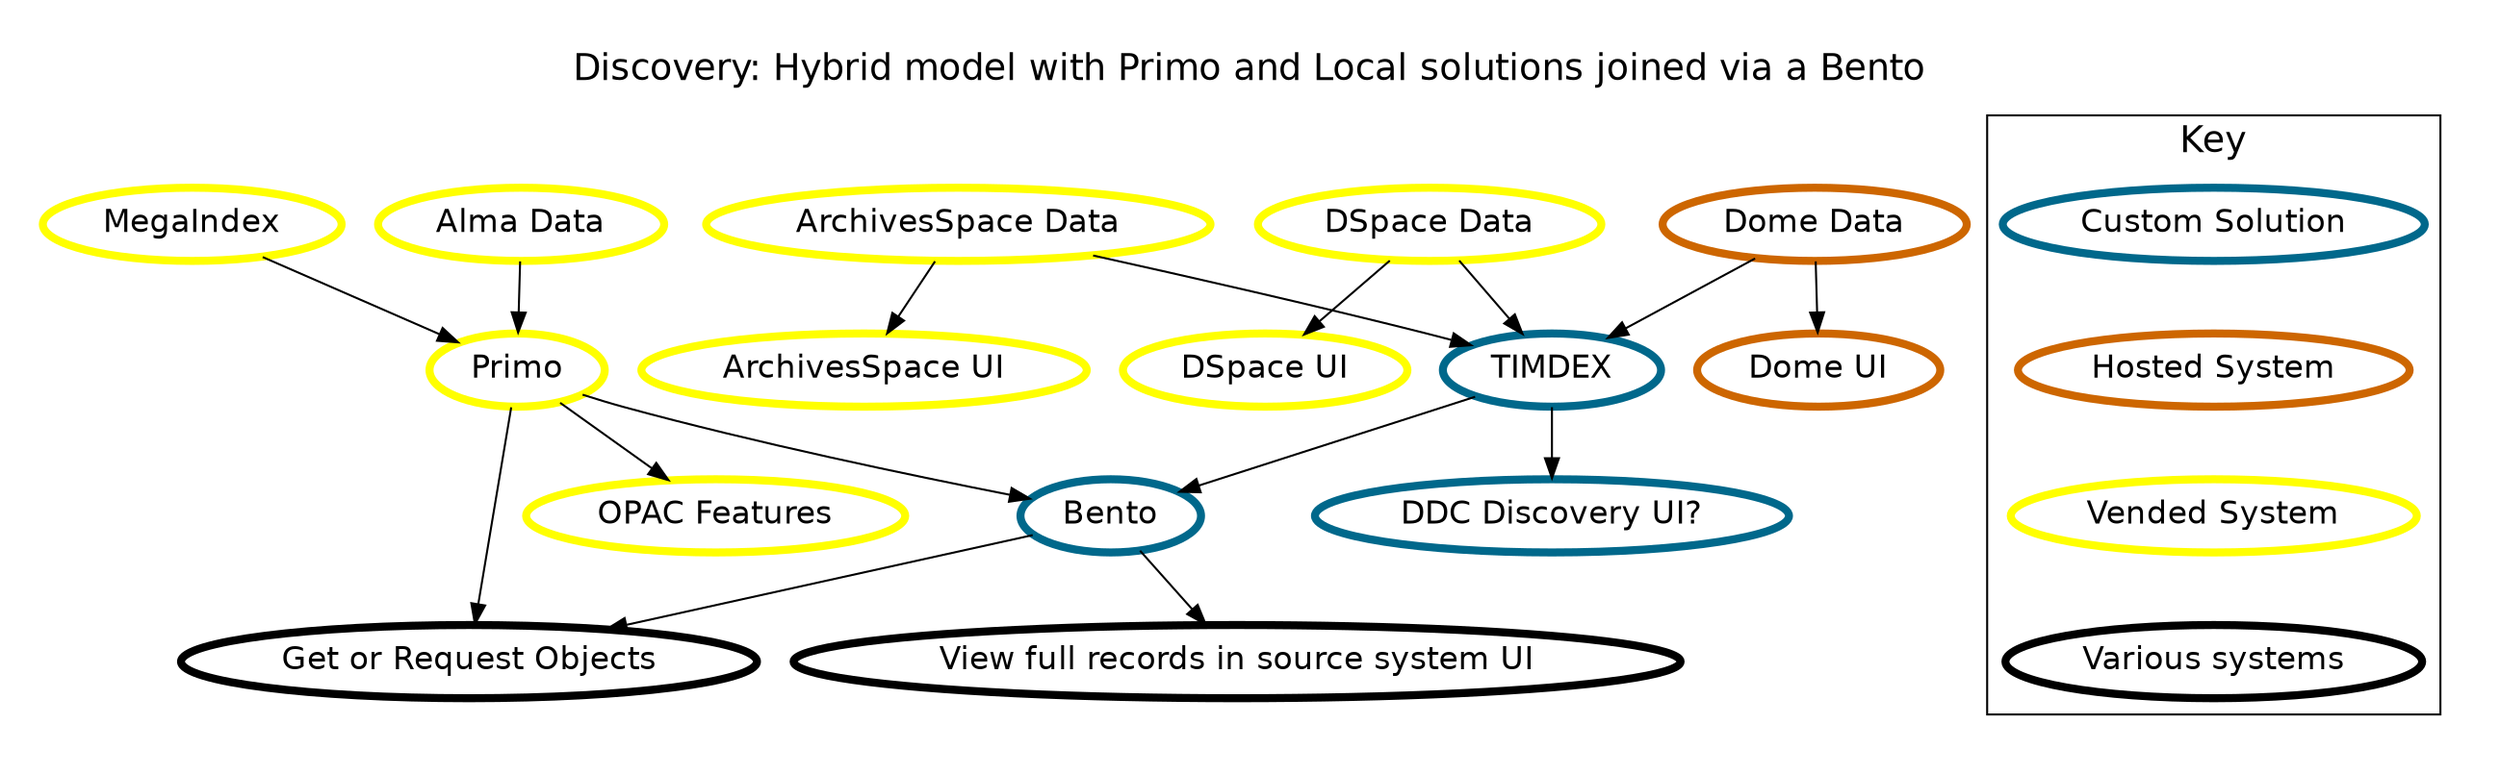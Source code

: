 // dot timdex_central.dot -Tpng > timdex_central.png
// requires installation of GraphViz (brew install graphviz, or
// http://www.graphviz.org/Download..php if that doesn't work)

digraph G {
  label="Discovery: Hybrid model with Primo and Local solutions joined via a Bento";
  labelloc=t;
  fontname=helvetica;
  fontsize=18;
  node [style=filled, fontname=helvetica, fillcolor=white, penwidth=4, fontsize=16];
  pad=0.3;

  "Alma Data" -> Primo
  
  "ArchivesSpace Data" -> "ArchivesSpace UI"
  "DSpace Data" -> "DSpace UI"
  "Dome Data" -> "Dome UI"

  "ArchivesSpace Data" -> TIMDEX
  "DSpace Data" -> TIMDEX
  "Dome Data" -> TIMDEX
  TIMDEX -> "DDC Discovery UI?"
  TIMDEX -> Bento

  "MegaIndex" -> Primo

  "Primo" -> Bento
  Primo -> "Get or Request Objects"

  "Source UI"[label="View full records in source system UI"]

  Primo -> "OPAC Features"
  // "OPAC Features" -> "View checked out items"[color=SteelBlue1]
  // "OPAC Features" -> "Renew items"[color=SteelBlue1]
  // "OPAC Features" -> "Pay fines"[color=SteelBlue1]

  "Bento" -> "Source UI"
  "Bento" -> "Get or Request Objects"


  MegaIndex[color=Yellow1]
  "DSpace Data"[color=Yellow1]
  "DSpace UI"[color=Yellow1]
  "Alma Data"[color=Yellow1]
  Primo[color=Yellow1]
  "OPAC Features"[color=Yellow1]
  "ArchivesSpace Data"[color=Yellow1]
  "ArchivesSpace UI"[color=Yellow1]

  "Bento"[color=DeepSkyBlue4]
  "TIMDEX"[color=DeepSkyBlue4]
  "DDC Discovery UI?"[color=DeepSkyBlue4]

  "Dome Data"[color=darkorange3]
  "Dome UI"[color=darkorange3]

  subgraph clusterLegend {
    label="Key";
    {
     k5[label="Various systems", color=Black];
     k4[label="Vended System", color=Yellow1];
     k2[label="Hosted System", color=darkorange3];
     k1[label="Custom Solution", color=DeepSkyBlue4]
     k1 -> k2 -> k4 -> k5 [style=invis]
     }
  }
}
